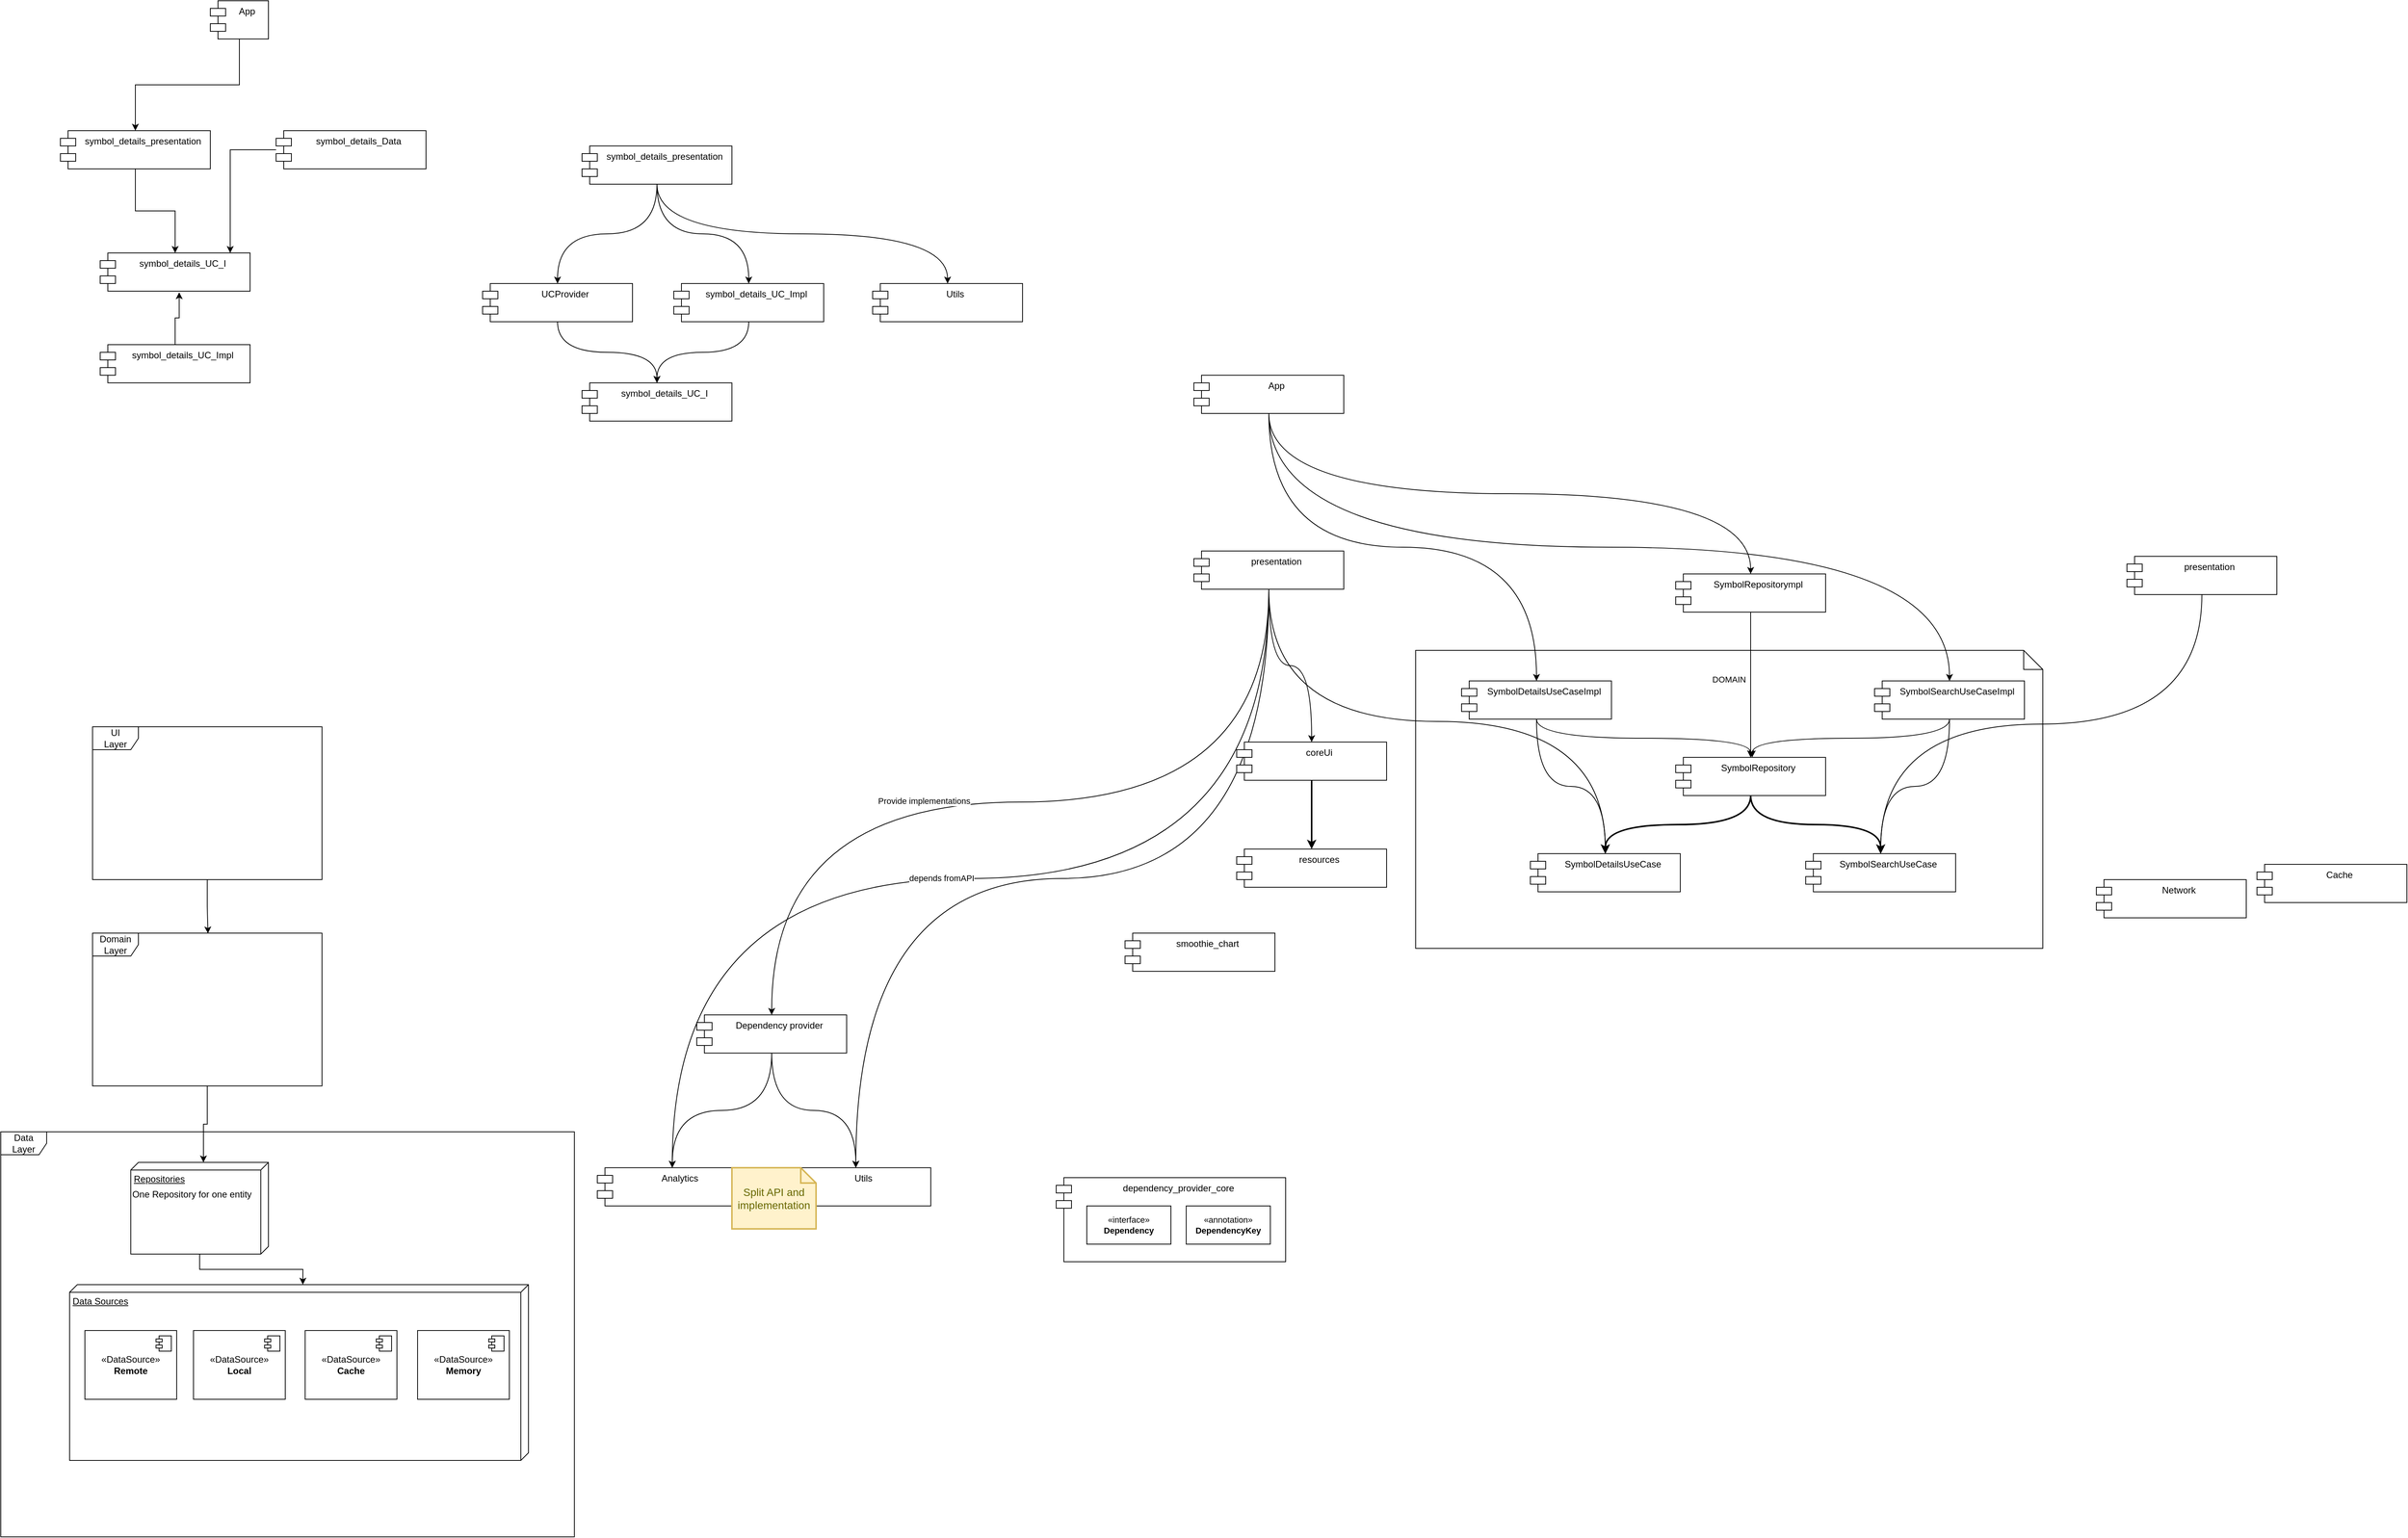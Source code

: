 <mxfile version="22.1.16" type="device">
  <diagram id="8QB1S9UVQqcJYX_vl649" name="Page-1">
    <mxGraphModel dx="947" dy="512" grid="1" gridSize="10" guides="1" tooltips="1" connect="1" arrows="1" fold="1" page="1" pageScale="1" pageWidth="1169" pageHeight="827" math="0" shadow="0">
      <root>
        <mxCell id="0" />
        <mxCell id="1" parent="0" />
        <mxCell id="Q8JbcYsWUGU1Nyl9KI-R-34" value="DOMAIN" style="shape=note2;boundedLbl=1;whiteSpace=wrap;html=1;size=25;verticalAlign=top;align=center;fontFamily=Helvetica;fontSize=11;fontColor=default;connectable=0;" parent="1" vertex="1">
          <mxGeometry x="1890" y="950" width="820" height="390" as="geometry" />
        </mxCell>
        <mxCell id="9Jr3Y48DdjrhFMSyBu9t-1" value="App" style="shape=module;align=left;spacingLeft=20;align=center;verticalAlign=top;" parent="1" vertex="1">
          <mxGeometry x="314" y="100" width="76" height="50" as="geometry" />
        </mxCell>
        <mxCell id="9Jr3Y48DdjrhFMSyBu9t-3" style="edgeStyle=orthogonalEdgeStyle;rounded=0;orthogonalLoop=1;jettySize=auto;html=1;" parent="1" source="9Jr3Y48DdjrhFMSyBu9t-1" target="9Jr3Y48DdjrhFMSyBu9t-2" edge="1">
          <mxGeometry relative="1" as="geometry" />
        </mxCell>
        <mxCell id="9Jr3Y48DdjrhFMSyBu9t-2" value="symbol_details_presentation" style="shape=module;align=left;spacingLeft=20;align=center;verticalAlign=top;" parent="1" vertex="1">
          <mxGeometry x="118" y="270" width="196" height="50" as="geometry" />
        </mxCell>
        <mxCell id="LSnZtYon_nobOEny3ROd-2" style="edgeStyle=orthogonalEdgeStyle;rounded=0;orthogonalLoop=1;jettySize=auto;html=1;exitX=0.5;exitY=1;exitDx=0;exitDy=0;" parent="1" source="9Jr3Y48DdjrhFMSyBu9t-2" target="LSnZtYon_nobOEny3ROd-1" edge="1">
          <mxGeometry relative="1" as="geometry" />
        </mxCell>
        <mxCell id="LSnZtYon_nobOEny3ROd-4" style="edgeStyle=orthogonalEdgeStyle;rounded=0;orthogonalLoop=1;jettySize=auto;html=1;" parent="1" source="LSnZtYon_nobOEny3ROd-3" target="LSnZtYon_nobOEny3ROd-1" edge="1">
          <mxGeometry relative="1" as="geometry">
            <Array as="points">
              <mxPoint x="340" y="295" />
            </Array>
          </mxGeometry>
        </mxCell>
        <mxCell id="LSnZtYon_nobOEny3ROd-1" value="symbol_details_UC_I" style="shape=module;align=left;spacingLeft=20;align=center;verticalAlign=top;" parent="1" vertex="1">
          <mxGeometry x="170" y="430" width="196" height="50" as="geometry" />
        </mxCell>
        <mxCell id="LSnZtYon_nobOEny3ROd-3" value="symbol_details_Data" style="shape=module;align=left;spacingLeft=20;align=center;verticalAlign=top;" parent="1" vertex="1">
          <mxGeometry x="400" y="270" width="196" height="50" as="geometry" />
        </mxCell>
        <mxCell id="LSnZtYon_nobOEny3ROd-5" value="symbol_details_UC_Impl" style="shape=module;align=left;spacingLeft=20;align=center;verticalAlign=top;" parent="1" vertex="1">
          <mxGeometry x="170" y="550" width="196" height="50" as="geometry" />
        </mxCell>
        <mxCell id="LSnZtYon_nobOEny3ROd-6" style="edgeStyle=orthogonalEdgeStyle;rounded=0;orthogonalLoop=1;jettySize=auto;html=1;entryX=0.527;entryY=1.029;entryDx=0;entryDy=0;entryPerimeter=0;" parent="1" source="LSnZtYon_nobOEny3ROd-5" target="LSnZtYon_nobOEny3ROd-1" edge="1">
          <mxGeometry relative="1" as="geometry" />
        </mxCell>
        <mxCell id="LSnZtYon_nobOEny3ROd-14" style="edgeStyle=orthogonalEdgeStyle;curved=1;rounded=0;orthogonalLoop=1;jettySize=auto;html=1;entryX=0.5;entryY=0;entryDx=0;entryDy=0;" parent="1" source="LSnZtYon_nobOEny3ROd-7" target="LSnZtYon_nobOEny3ROd-8" edge="1">
          <mxGeometry relative="1" as="geometry" />
        </mxCell>
        <mxCell id="LSnZtYon_nobOEny3ROd-7" value="UCProvider" style="shape=module;align=left;spacingLeft=20;align=center;verticalAlign=top;" parent="1" vertex="1">
          <mxGeometry x="670" y="470" width="196" height="50" as="geometry" />
        </mxCell>
        <mxCell id="LSnZtYon_nobOEny3ROd-8" value="symbol_details_UC_I" style="shape=module;align=left;spacingLeft=20;align=center;verticalAlign=top;" parent="1" vertex="1">
          <mxGeometry x="800" y="600" width="196" height="50" as="geometry" />
        </mxCell>
        <mxCell id="LSnZtYon_nobOEny3ROd-15" style="edgeStyle=orthogonalEdgeStyle;curved=1;rounded=0;orthogonalLoop=1;jettySize=auto;html=1;entryX=0.5;entryY=0;entryDx=0;entryDy=0;" parent="1" source="LSnZtYon_nobOEny3ROd-9" target="LSnZtYon_nobOEny3ROd-8" edge="1">
          <mxGeometry relative="1" as="geometry" />
        </mxCell>
        <mxCell id="LSnZtYon_nobOEny3ROd-9" value="symbol_details_UC_Impl" style="shape=module;align=left;spacingLeft=20;align=center;verticalAlign=top;" parent="1" vertex="1">
          <mxGeometry x="920" y="470" width="196" height="50" as="geometry" />
        </mxCell>
        <mxCell id="LSnZtYon_nobOEny3ROd-11" style="edgeStyle=orthogonalEdgeStyle;rounded=0;orthogonalLoop=1;jettySize=auto;html=1;entryX=0.5;entryY=0;entryDx=0;entryDy=0;curved=1;" parent="1" source="LSnZtYon_nobOEny3ROd-10" target="LSnZtYon_nobOEny3ROd-7" edge="1">
          <mxGeometry relative="1" as="geometry" />
        </mxCell>
        <mxCell id="LSnZtYon_nobOEny3ROd-13" style="edgeStyle=orthogonalEdgeStyle;curved=1;rounded=0;orthogonalLoop=1;jettySize=auto;html=1;entryX=0.5;entryY=0;entryDx=0;entryDy=0;" parent="1" source="LSnZtYon_nobOEny3ROd-10" target="LSnZtYon_nobOEny3ROd-9" edge="1">
          <mxGeometry relative="1" as="geometry" />
        </mxCell>
        <mxCell id="LSnZtYon_nobOEny3ROd-17" style="edgeStyle=orthogonalEdgeStyle;curved=1;rounded=0;orthogonalLoop=1;jettySize=auto;html=1;entryX=0.5;entryY=0;entryDx=0;entryDy=0;exitX=0.5;exitY=1;exitDx=0;exitDy=0;" parent="1" source="LSnZtYon_nobOEny3ROd-10" target="LSnZtYon_nobOEny3ROd-16" edge="1">
          <mxGeometry relative="1" as="geometry" />
        </mxCell>
        <mxCell id="LSnZtYon_nobOEny3ROd-10" value="symbol_details_presentation" style="shape=module;align=left;spacingLeft=20;align=center;verticalAlign=top;" parent="1" vertex="1">
          <mxGeometry x="800" y="290" width="196" height="50" as="geometry" />
        </mxCell>
        <mxCell id="LSnZtYon_nobOEny3ROd-16" value="Utils" style="shape=module;align=left;spacingLeft=20;align=center;verticalAlign=top;" parent="1" vertex="1">
          <mxGeometry x="1180" y="470" width="196" height="50" as="geometry" />
        </mxCell>
        <mxCell id="LSnZtYon_nobOEny3ROd-18" value="Utils" style="shape=module;align=left;spacingLeft=20;align=center;verticalAlign=top;" parent="1" vertex="1">
          <mxGeometry x="1060" y="1627" width="196" height="50" as="geometry" />
        </mxCell>
        <mxCell id="LSnZtYon_nobOEny3ROd-19" value="resources" style="shape=module;align=left;spacingLeft=20;align=center;verticalAlign=top;" parent="1" vertex="1">
          <mxGeometry x="1656" y="1210" width="196" height="50" as="geometry" />
        </mxCell>
        <mxCell id="Q8JbcYsWUGU1Nyl9KI-R-9" style="edgeStyle=orthogonalEdgeStyle;curved=1;rounded=0;orthogonalLoop=1;jettySize=auto;html=1;entryX=0.5;entryY=0;entryDx=0;entryDy=0;movable=1;resizable=1;rotatable=1;deletable=1;editable=1;locked=0;connectable=1;exitX=0.5;exitY=1;exitDx=0;exitDy=0;" parent="1" source="LSnZtYon_nobOEny3ROd-21" target="LSnZtYon_nobOEny3ROd-25" edge="1">
          <mxGeometry relative="1" as="geometry" />
        </mxCell>
        <mxCell id="Q8JbcYsWUGU1Nyl9KI-R-20" style="edgeStyle=orthogonalEdgeStyle;shape=connector;curved=1;rounded=0;orthogonalLoop=1;jettySize=auto;html=1;entryX=0.5;entryY=0;entryDx=0;entryDy=0;labelBackgroundColor=default;strokeColor=default;align=center;verticalAlign=middle;fontFamily=Helvetica;fontSize=11;fontColor=default;endArrow=classic;exitX=0.5;exitY=1;exitDx=0;exitDy=0;" parent="1" source="LSnZtYon_nobOEny3ROd-21" target="LSnZtYon_nobOEny3ROd-23" edge="1">
          <mxGeometry relative="1" as="geometry" />
        </mxCell>
        <mxCell id="Q8JbcYsWUGU1Nyl9KI-R-26" style="edgeStyle=orthogonalEdgeStyle;shape=connector;curved=1;rounded=0;orthogonalLoop=1;jettySize=auto;html=1;entryX=0.5;entryY=0;entryDx=0;entryDy=0;labelBackgroundColor=default;strokeColor=default;align=center;verticalAlign=middle;fontFamily=Helvetica;fontSize=11;fontColor=default;endArrow=classic;exitX=0.5;exitY=1;exitDx=0;exitDy=0;" parent="1" source="LSnZtYon_nobOEny3ROd-21" target="Q8JbcYsWUGU1Nyl9KI-R-23" edge="1">
          <mxGeometry relative="1" as="geometry" />
        </mxCell>
        <mxCell id="LSnZtYon_nobOEny3ROd-21" value="App" style="shape=module;align=left;spacingLeft=20;align=center;verticalAlign=top;" parent="1" vertex="1">
          <mxGeometry x="1600" y="590" width="196" height="50" as="geometry" />
        </mxCell>
        <mxCell id="Q8JbcYsWUGU1Nyl9KI-R-29" style="edgeStyle=orthogonalEdgeStyle;shape=connector;curved=1;rounded=0;orthogonalLoop=1;jettySize=auto;html=1;entryX=0.5;entryY=0;entryDx=0;entryDy=0;labelBackgroundColor=default;strokeColor=default;align=center;verticalAlign=middle;fontFamily=Helvetica;fontSize=11;fontColor=default;endArrow=classic;exitX=0.5;exitY=1;exitDx=0;exitDy=0;" parent="1" source="LSnZtYon_nobOEny3ROd-23" target="Q8JbcYsWUGU1Nyl9KI-R-17" edge="1">
          <mxGeometry relative="1" as="geometry" />
        </mxCell>
        <mxCell id="Q8JbcYsWUGU1Nyl9KI-R-37" style="edgeStyle=orthogonalEdgeStyle;shape=connector;curved=1;rounded=0;orthogonalLoop=1;jettySize=auto;html=1;entryX=0.5;entryY=0;entryDx=0;entryDy=0;labelBackgroundColor=default;strokeColor=default;align=center;verticalAlign=middle;fontFamily=Helvetica;fontSize=11;fontColor=default;endArrow=classic;" parent="1" source="LSnZtYon_nobOEny3ROd-23" target="LSnZtYon_nobOEny3ROd-24" edge="1">
          <mxGeometry relative="1" as="geometry" />
        </mxCell>
        <mxCell id="LSnZtYon_nobOEny3ROd-23" value="SymbolDetailsUseCaseImpl" style="shape=module;align=left;spacingLeft=20;align=center;verticalAlign=top;" parent="1" vertex="1">
          <mxGeometry x="1950" y="990" width="196" height="50" as="geometry" />
        </mxCell>
        <mxCell id="LSnZtYon_nobOEny3ROd-24" value="SymbolDetailsUseCase" style="shape=module;align=left;spacingLeft=20;align=center;verticalAlign=top;" parent="1" vertex="1">
          <mxGeometry x="2040" y="1216" width="196" height="50" as="geometry" />
        </mxCell>
        <mxCell id="Q8JbcYsWUGU1Nyl9KI-R-19" style="edgeStyle=orthogonalEdgeStyle;shape=connector;curved=1;rounded=0;orthogonalLoop=1;jettySize=auto;html=1;entryX=0.5;entryY=0;entryDx=0;entryDy=0;labelBackgroundColor=default;strokeColor=default;align=center;verticalAlign=middle;fontFamily=Helvetica;fontSize=11;fontColor=default;endArrow=classic;" parent="1" source="LSnZtYon_nobOEny3ROd-25" target="Q8JbcYsWUGU1Nyl9KI-R-17" edge="1">
          <mxGeometry relative="1" as="geometry" />
        </mxCell>
        <mxCell id="LSnZtYon_nobOEny3ROd-25" value="SymbolRepositorympl" style="shape=module;align=left;spacingLeft=20;align=center;verticalAlign=top;" parent="1" vertex="1">
          <mxGeometry x="2230" y="850" width="196" height="50" as="geometry" />
        </mxCell>
        <mxCell id="LSnZtYon_nobOEny3ROd-29" style="edgeStyle=orthogonalEdgeStyle;curved=1;rounded=0;orthogonalLoop=1;jettySize=auto;html=1;entryX=0.5;entryY=0;entryDx=0;entryDy=0;exitX=0.5;exitY=1;exitDx=0;exitDy=0;" parent="1" source="LSnZtYon_nobOEny3ROd-26" target="LSnZtYon_nobOEny3ROd-24" edge="1">
          <mxGeometry relative="1" as="geometry" />
        </mxCell>
        <mxCell id="Q8JbcYsWUGU1Nyl9KI-R-2" style="edgeStyle=orthogonalEdgeStyle;curved=1;rounded=0;orthogonalLoop=1;jettySize=auto;html=1;entryX=0.5;entryY=0;entryDx=0;entryDy=0;exitX=0.5;exitY=1;exitDx=0;exitDy=0;" parent="1" source="LSnZtYon_nobOEny3ROd-26" target="LSnZtYon_nobOEny3ROd-18" edge="1">
          <mxGeometry relative="1" as="geometry" />
        </mxCell>
        <mxCell id="Q8JbcYsWUGU1Nyl9KI-R-3" style="edgeStyle=orthogonalEdgeStyle;curved=1;rounded=0;orthogonalLoop=1;jettySize=auto;html=1;entryX=0.5;entryY=0;entryDx=0;entryDy=0;exitX=0.5;exitY=1;exitDx=0;exitDy=0;" parent="1" source="LSnZtYon_nobOEny3ROd-26" target="LSnZtYon_nobOEny3ROd-27" edge="1">
          <mxGeometry relative="1" as="geometry" />
        </mxCell>
        <mxCell id="Q8JbcYsWUGU1Nyl9KI-R-13" value="Provide implementations" style="edgeLabel;html=1;align=center;verticalAlign=middle;resizable=0;points=[];fontSize=11;fontFamily=Helvetica;fontColor=default;" parent="Q8JbcYsWUGU1Nyl9KI-R-3" vertex="1" connectable="0">
          <mxGeometry x="0.209" y="-2" relative="1" as="geometry">
            <mxPoint as="offset" />
          </mxGeometry>
        </mxCell>
        <mxCell id="Q8JbcYsWUGU1Nyl9KI-R-4" style="edgeStyle=orthogonalEdgeStyle;curved=1;rounded=0;orthogonalLoop=1;jettySize=auto;html=1;entryX=0.5;entryY=0;entryDx=0;entryDy=0;exitX=0.5;exitY=1;exitDx=0;exitDy=0;" parent="1" source="LSnZtYon_nobOEny3ROd-26" target="LSnZtYon_nobOEny3ROd-30" edge="1">
          <mxGeometry relative="1" as="geometry" />
        </mxCell>
        <mxCell id="Q8JbcYsWUGU1Nyl9KI-R-14" value="depends fromAPI" style="edgeLabel;html=1;align=center;verticalAlign=middle;resizable=0;points=[];fontSize=11;fontFamily=Helvetica;fontColor=default;" parent="Q8JbcYsWUGU1Nyl9KI-R-4" vertex="1" connectable="0">
          <mxGeometry x="0.05" y="-1" relative="1" as="geometry">
            <mxPoint as="offset" />
          </mxGeometry>
        </mxCell>
        <mxCell id="Q8JbcYsWUGU1Nyl9KI-R-11" style="edgeStyle=orthogonalEdgeStyle;shape=connector;curved=1;rounded=0;orthogonalLoop=1;jettySize=auto;html=1;entryX=0.5;entryY=0;entryDx=0;entryDy=0;labelBackgroundColor=default;strokeColor=default;align=center;verticalAlign=middle;fontFamily=Helvetica;fontSize=11;fontColor=default;endArrow=classic;" parent="1" source="LSnZtYon_nobOEny3ROd-26" target="LSnZtYon_nobOEny3ROd-28" edge="1">
          <mxGeometry relative="1" as="geometry" />
        </mxCell>
        <mxCell id="LSnZtYon_nobOEny3ROd-26" value="presentation" style="shape=module;align=left;spacingLeft=20;align=center;verticalAlign=top;" parent="1" vertex="1">
          <mxGeometry x="1600" y="820" width="196" height="50" as="geometry" />
        </mxCell>
        <mxCell id="Q8JbcYsWUGU1Nyl9KI-R-5" style="edgeStyle=orthogonalEdgeStyle;curved=1;rounded=0;orthogonalLoop=1;jettySize=auto;html=1;entryX=0.5;entryY=0;entryDx=0;entryDy=0;" parent="1" source="LSnZtYon_nobOEny3ROd-27" target="LSnZtYon_nobOEny3ROd-30" edge="1">
          <mxGeometry relative="1" as="geometry" />
        </mxCell>
        <mxCell id="Q8JbcYsWUGU1Nyl9KI-R-6" style="edgeStyle=orthogonalEdgeStyle;curved=1;rounded=0;orthogonalLoop=1;jettySize=auto;html=1;entryX=0.5;entryY=0;entryDx=0;entryDy=0;" parent="1" source="LSnZtYon_nobOEny3ROd-27" target="LSnZtYon_nobOEny3ROd-18" edge="1">
          <mxGeometry relative="1" as="geometry" />
        </mxCell>
        <mxCell id="LSnZtYon_nobOEny3ROd-27" value="Dependency provider" style="shape=module;align=left;spacingLeft=20;align=center;verticalAlign=top;" parent="1" vertex="1">
          <mxGeometry x="950" y="1427" width="196" height="50" as="geometry" />
        </mxCell>
        <mxCell id="Q8JbcYsWUGU1Nyl9KI-R-12" style="edgeStyle=orthogonalEdgeStyle;shape=connector;curved=1;rounded=0;orthogonalLoop=1;jettySize=auto;html=1;entryX=0.5;entryY=0;entryDx=0;entryDy=0;labelBackgroundColor=default;strokeColor=default;align=center;verticalAlign=middle;fontFamily=Helvetica;fontSize=11;fontColor=default;endArrow=classic;strokeWidth=2;" parent="1" source="LSnZtYon_nobOEny3ROd-28" target="LSnZtYon_nobOEny3ROd-19" edge="1">
          <mxGeometry relative="1" as="geometry" />
        </mxCell>
        <mxCell id="LSnZtYon_nobOEny3ROd-28" value="coreUi" style="shape=module;align=left;spacingLeft=20;align=center;verticalAlign=top;" parent="1" vertex="1">
          <mxGeometry x="1656" y="1070" width="196" height="50" as="geometry" />
        </mxCell>
        <mxCell id="LSnZtYon_nobOEny3ROd-30" value="Analytics" style="shape=module;align=left;spacingLeft=20;align=center;verticalAlign=top;" parent="1" vertex="1">
          <mxGeometry x="820" y="1627" width="196" height="50" as="geometry" />
        </mxCell>
        <mxCell id="Q8JbcYsWUGU1Nyl9KI-R-7" value="Split API and implementation" style="shape=note;strokeWidth=2;fontSize=14;size=20;whiteSpace=wrap;html=1;fillColor=#fff2cc;strokeColor=#d6b656;fontColor=#666600;" parent="1" vertex="1">
          <mxGeometry x="996" y="1627" width="110.0" height="80" as="geometry" />
        </mxCell>
        <mxCell id="Q8JbcYsWUGU1Nyl9KI-R-15" value="smoothie_chart" style="shape=module;align=left;spacingLeft=20;align=center;verticalAlign=top;" parent="1" vertex="1">
          <mxGeometry x="1510" y="1320" width="196" height="50" as="geometry" />
        </mxCell>
        <mxCell id="Q8JbcYsWUGU1Nyl9KI-R-18" style="edgeStyle=orthogonalEdgeStyle;shape=connector;curved=1;rounded=0;orthogonalLoop=1;jettySize=auto;html=1;labelBackgroundColor=default;strokeColor=default;align=center;verticalAlign=middle;fontFamily=Helvetica;fontSize=11;fontColor=default;endArrow=classic;strokeWidth=2;" parent="1" source="Q8JbcYsWUGU1Nyl9KI-R-17" target="LSnZtYon_nobOEny3ROd-24" edge="1">
          <mxGeometry relative="1" as="geometry" />
        </mxCell>
        <mxCell id="Q8JbcYsWUGU1Nyl9KI-R-25" style="edgeStyle=orthogonalEdgeStyle;shape=connector;curved=1;rounded=0;orthogonalLoop=1;jettySize=auto;html=1;labelBackgroundColor=default;strokeColor=default;align=center;verticalAlign=middle;fontFamily=Helvetica;fontSize=11;fontColor=default;endArrow=classic;exitX=0.5;exitY=1;exitDx=0;exitDy=0;strokeWidth=2;entryX=0.5;entryY=0;entryDx=0;entryDy=0;" parent="1" source="Q8JbcYsWUGU1Nyl9KI-R-17" target="Q8JbcYsWUGU1Nyl9KI-R-21" edge="1">
          <mxGeometry relative="1" as="geometry">
            <mxPoint x="2470" y="1200" as="targetPoint" />
          </mxGeometry>
        </mxCell>
        <mxCell id="Q8JbcYsWUGU1Nyl9KI-R-17" value="SymbolRepository" style="shape=module;align=left;spacingLeft=20;align=center;verticalAlign=top;" parent="1" vertex="1">
          <mxGeometry x="2230" y="1090" width="196" height="50" as="geometry" />
        </mxCell>
        <mxCell id="Q8JbcYsWUGU1Nyl9KI-R-21" value="SymbolSearchUseCase" style="shape=module;align=left;spacingLeft=20;align=center;verticalAlign=top;" parent="1" vertex="1">
          <mxGeometry x="2400" y="1216" width="196" height="50" as="geometry" />
        </mxCell>
        <mxCell id="Q8JbcYsWUGU1Nyl9KI-R-30" style="edgeStyle=orthogonalEdgeStyle;shape=connector;curved=1;rounded=0;orthogonalLoop=1;jettySize=auto;html=1;labelBackgroundColor=default;strokeColor=default;align=center;verticalAlign=middle;fontFamily=Helvetica;fontSize=11;fontColor=default;endArrow=classic;exitX=0.5;exitY=1;exitDx=0;exitDy=0;" parent="1" source="Q8JbcYsWUGU1Nyl9KI-R-23" edge="1">
          <mxGeometry relative="1" as="geometry">
            <mxPoint x="2330" y="1090" as="targetPoint" />
          </mxGeometry>
        </mxCell>
        <mxCell id="Q8JbcYsWUGU1Nyl9KI-R-23" value="SymbolSearchUseCaseImpl" style="shape=module;align=left;spacingLeft=20;align=center;verticalAlign=top;" parent="1" vertex="1">
          <mxGeometry x="2490" y="990" width="196" height="50" as="geometry" />
        </mxCell>
        <mxCell id="Q8JbcYsWUGU1Nyl9KI-R-24" style="edgeStyle=orthogonalEdgeStyle;shape=connector;curved=1;rounded=0;orthogonalLoop=1;jettySize=auto;html=1;labelBackgroundColor=default;strokeColor=default;align=center;verticalAlign=middle;fontFamily=Helvetica;fontSize=11;fontColor=default;endArrow=classic;entryX=0.5;entryY=0;entryDx=0;entryDy=0;" parent="1" source="Q8JbcYsWUGU1Nyl9KI-R-23" target="Q8JbcYsWUGU1Nyl9KI-R-21" edge="1">
          <mxGeometry relative="1" as="geometry">
            <mxPoint x="2520" y="1190" as="targetPoint" />
          </mxGeometry>
        </mxCell>
        <mxCell id="Q8JbcYsWUGU1Nyl9KI-R-28" style="edgeStyle=orthogonalEdgeStyle;shape=connector;curved=1;rounded=0;orthogonalLoop=1;jettySize=auto;html=1;entryX=0.5;entryY=0;entryDx=0;entryDy=0;labelBackgroundColor=default;strokeColor=default;align=center;verticalAlign=middle;fontFamily=Helvetica;fontSize=11;fontColor=default;endArrow=classic;exitX=0.5;exitY=1;exitDx=0;exitDy=0;" parent="1" source="Q8JbcYsWUGU1Nyl9KI-R-27" target="Q8JbcYsWUGU1Nyl9KI-R-21" edge="1">
          <mxGeometry relative="1" as="geometry" />
        </mxCell>
        <mxCell id="Q8JbcYsWUGU1Nyl9KI-R-27" value="presentation" style="shape=module;align=left;spacingLeft=20;align=center;verticalAlign=top;" parent="1" vertex="1">
          <mxGeometry x="2820" y="827" width="196" height="50" as="geometry" />
        </mxCell>
        <mxCell id="Q8JbcYsWUGU1Nyl9KI-R-38" value="Network" style="shape=module;align=left;spacingLeft=20;align=center;verticalAlign=top;" parent="1" vertex="1">
          <mxGeometry x="2780" y="1250" width="196" height="50" as="geometry" />
        </mxCell>
        <mxCell id="Q8JbcYsWUGU1Nyl9KI-R-39" value="Cache" style="shape=module;align=left;spacingLeft=20;align=center;verticalAlign=top;" parent="1" vertex="1">
          <mxGeometry x="2990" y="1230" width="196" height="50" as="geometry" />
        </mxCell>
        <mxCell id="Q8JbcYsWUGU1Nyl9KI-R-44" value="" style="group" parent="1" vertex="1" connectable="0">
          <mxGeometry x="1420" y="1640" width="300" height="110" as="geometry" />
        </mxCell>
        <mxCell id="Q8JbcYsWUGU1Nyl9KI-R-40" value="dependency_provider_core" style="shape=module;align=left;spacingLeft=20;align=center;verticalAlign=top;" parent="Q8JbcYsWUGU1Nyl9KI-R-44" vertex="1">
          <mxGeometry width="300" height="110" as="geometry" />
        </mxCell>
        <mxCell id="Q8JbcYsWUGU1Nyl9KI-R-41" value="«interface»&lt;br&gt;&lt;b&gt;Dependency&lt;/b&gt;" style="html=1;whiteSpace=wrap;fontFamily=Helvetica;fontSize=11;fontColor=default;" parent="Q8JbcYsWUGU1Nyl9KI-R-44" vertex="1">
          <mxGeometry x="40" y="37" width="110" height="50" as="geometry" />
        </mxCell>
        <mxCell id="Q8JbcYsWUGU1Nyl9KI-R-42" value="«annotation&lt;span style=&quot;background-color: initial;&quot;&gt;»&lt;/span&gt;&lt;br&gt;&lt;b&gt;DependencyKey&lt;/b&gt;" style="html=1;whiteSpace=wrap;fontFamily=Helvetica;fontSize=11;fontColor=default;" parent="Q8JbcYsWUGU1Nyl9KI-R-44" vertex="1">
          <mxGeometry x="170" y="37" width="110" height="50" as="geometry" />
        </mxCell>
        <mxCell id="aXoyg8-KedDfsUOO-8gB-1" value="UI &lt;br&gt;Layer" style="shape=umlFrame;whiteSpace=wrap;html=1;pointerEvents=0;" vertex="1" parent="1">
          <mxGeometry x="160" y="1050" width="300" height="200" as="geometry" />
        </mxCell>
        <mxCell id="aXoyg8-KedDfsUOO-8gB-2" value="Domain Layer" style="shape=umlFrame;whiteSpace=wrap;html=1;pointerEvents=0;" vertex="1" parent="1">
          <mxGeometry x="160" y="1320" width="300" height="200" as="geometry" />
        </mxCell>
        <mxCell id="aXoyg8-KedDfsUOO-8gB-3" value="Data Layer" style="shape=umlFrame;whiteSpace=wrap;html=1;pointerEvents=0;" vertex="1" parent="1">
          <mxGeometry x="40" y="1580" width="750" height="530" as="geometry" />
        </mxCell>
        <mxCell id="aXoyg8-KedDfsUOO-8gB-4" style="edgeStyle=orthogonalEdgeStyle;rounded=0;orthogonalLoop=1;jettySize=auto;html=1;entryX=0.503;entryY=0.002;entryDx=0;entryDy=0;entryPerimeter=0;" edge="1" parent="1" source="aXoyg8-KedDfsUOO-8gB-1" target="aXoyg8-KedDfsUOO-8gB-2">
          <mxGeometry relative="1" as="geometry" />
        </mxCell>
        <mxCell id="aXoyg8-KedDfsUOO-8gB-5" style="edgeStyle=orthogonalEdgeStyle;rounded=0;orthogonalLoop=1;jettySize=auto;html=1;entryX=0;entryY=0;entryDx=0;entryDy=85;entryPerimeter=0;" edge="1" parent="1" source="aXoyg8-KedDfsUOO-8gB-2" target="aXoyg8-KedDfsUOO-8gB-8">
          <mxGeometry relative="1" as="geometry" />
        </mxCell>
        <mxCell id="aXoyg8-KedDfsUOO-8gB-8" value="Repositories" style="verticalAlign=top;align=left;spacingTop=8;spacingLeft=2;spacingRight=12;shape=cube;size=10;direction=south;fontStyle=4;html=1;whiteSpace=wrap;" vertex="1" parent="1">
          <mxGeometry x="210" y="1620" width="180" height="120" as="geometry" />
        </mxCell>
        <mxCell id="aXoyg8-KedDfsUOO-8gB-9" value="Data Sources" style="verticalAlign=top;align=left;spacingTop=8;spacingLeft=2;spacingRight=12;shape=cube;size=10;direction=south;fontStyle=4;html=1;whiteSpace=wrap;" vertex="1" parent="1">
          <mxGeometry x="130" y="1780" width="600" height="230" as="geometry" />
        </mxCell>
        <mxCell id="aXoyg8-KedDfsUOO-8gB-10" style="edgeStyle=orthogonalEdgeStyle;rounded=0;orthogonalLoop=1;jettySize=auto;html=1;entryX=0;entryY=0;entryDx=0;entryDy=295;entryPerimeter=0;" edge="1" parent="1" source="aXoyg8-KedDfsUOO-8gB-8" target="aXoyg8-KedDfsUOO-8gB-9">
          <mxGeometry relative="1" as="geometry" />
        </mxCell>
        <mxCell id="aXoyg8-KedDfsUOO-8gB-11" value="«DataSource»&lt;br&gt;&lt;b&gt;Remote&lt;/b&gt;" style="html=1;dropTarget=0;whiteSpace=wrap;" vertex="1" parent="1">
          <mxGeometry x="150" y="1840" width="120" height="90" as="geometry" />
        </mxCell>
        <mxCell id="aXoyg8-KedDfsUOO-8gB-12" value="" style="shape=module;jettyWidth=8;jettyHeight=4;" vertex="1" parent="aXoyg8-KedDfsUOO-8gB-11">
          <mxGeometry x="1" width="20" height="20" relative="1" as="geometry">
            <mxPoint x="-27" y="7" as="offset" />
          </mxGeometry>
        </mxCell>
        <mxCell id="aXoyg8-KedDfsUOO-8gB-15" value="«DataSource»&lt;br&gt;&lt;b&gt;Memory&lt;/b&gt;" style="html=1;dropTarget=0;whiteSpace=wrap;" vertex="1" parent="1">
          <mxGeometry x="585" y="1840" width="120" height="90" as="geometry" />
        </mxCell>
        <mxCell id="aXoyg8-KedDfsUOO-8gB-16" value="" style="shape=module;jettyWidth=8;jettyHeight=4;" vertex="1" parent="aXoyg8-KedDfsUOO-8gB-15">
          <mxGeometry x="1" width="20" height="20" relative="1" as="geometry">
            <mxPoint x="-27" y="7" as="offset" />
          </mxGeometry>
        </mxCell>
        <mxCell id="aXoyg8-KedDfsUOO-8gB-17" value="«DataSource»&lt;br&gt;&lt;b&gt;Cache&lt;/b&gt;" style="html=1;dropTarget=0;whiteSpace=wrap;" vertex="1" parent="1">
          <mxGeometry x="438" y="1840" width="120" height="90" as="geometry" />
        </mxCell>
        <mxCell id="aXoyg8-KedDfsUOO-8gB-18" value="" style="shape=module;jettyWidth=8;jettyHeight=4;" vertex="1" parent="aXoyg8-KedDfsUOO-8gB-17">
          <mxGeometry x="1" width="20" height="20" relative="1" as="geometry">
            <mxPoint x="-27" y="7" as="offset" />
          </mxGeometry>
        </mxCell>
        <mxCell id="aXoyg8-KedDfsUOO-8gB-19" value="«DataSource»&lt;br&gt;&lt;b&gt;Local&lt;/b&gt;" style="html=1;dropTarget=0;whiteSpace=wrap;" vertex="1" parent="1">
          <mxGeometry x="292" y="1840" width="120" height="90" as="geometry" />
        </mxCell>
        <mxCell id="aXoyg8-KedDfsUOO-8gB-20" value="" style="shape=module;jettyWidth=8;jettyHeight=4;" vertex="1" parent="aXoyg8-KedDfsUOO-8gB-19">
          <mxGeometry x="1" width="20" height="20" relative="1" as="geometry">
            <mxPoint x="-27" y="7" as="offset" />
          </mxGeometry>
        </mxCell>
        <mxCell id="aXoyg8-KedDfsUOO-8gB-21" value="One Repository for one entity" style="text;html=1;strokeColor=none;fillColor=none;align=center;verticalAlign=middle;whiteSpace=wrap;rounded=0;" vertex="1" parent="1">
          <mxGeometry x="210" y="1647" width="160" height="30" as="geometry" />
        </mxCell>
      </root>
    </mxGraphModel>
  </diagram>
</mxfile>
